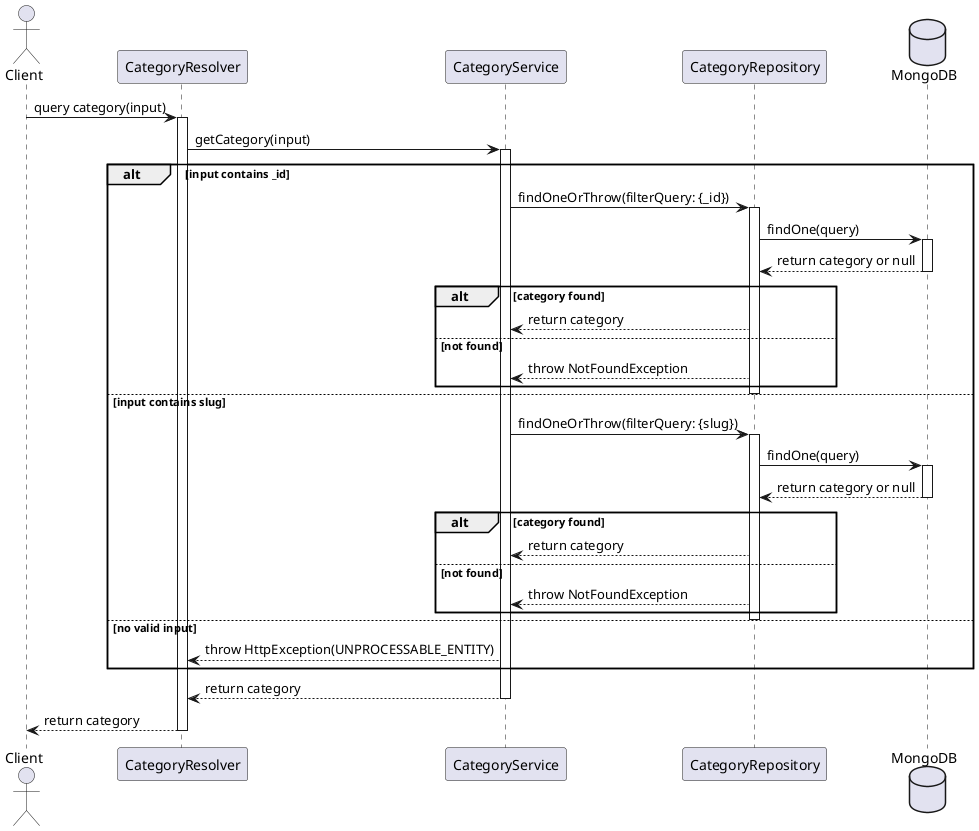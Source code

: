 @startuml Category - Get Single Category

actor Client
participant "CategoryResolver" as Resolver
participant "CategoryService" as Service
participant "CategoryRepository" as Repo
database "MongoDB" as DB

Client -> Resolver: query category(input)
activate Resolver
Resolver -> Service: getCategory(input)
activate Service

alt input contains _id
    Service -> Repo: findOneOrThrow(filterQuery: {_id})
    activate Repo
    Repo -> DB: findOne(query)
    activate DB
    DB --> Repo: return category or null
    deactivate DB
    
    alt category found
        Repo --> Service: return category
    else not found
        Repo --> Service: throw NotFoundException
    end
    deactivate Repo
    
else input contains slug
    Service -> Repo: findOneOrThrow(filterQuery: {slug})
    activate Repo
    Repo -> DB: findOne(query)
    activate DB
    DB --> Repo: return category or null
    deactivate DB
    
    alt category found
        Repo --> Service: return category
    else not found
        Repo --> Service: throw NotFoundException
    end
    deactivate Repo
    
else no valid input
    Service --> Resolver: throw HttpException(UNPROCESSABLE_ENTITY)
end

Service --> Resolver: return category
deactivate Service
Resolver --> Client: return category
deactivate Resolver

@enduml 